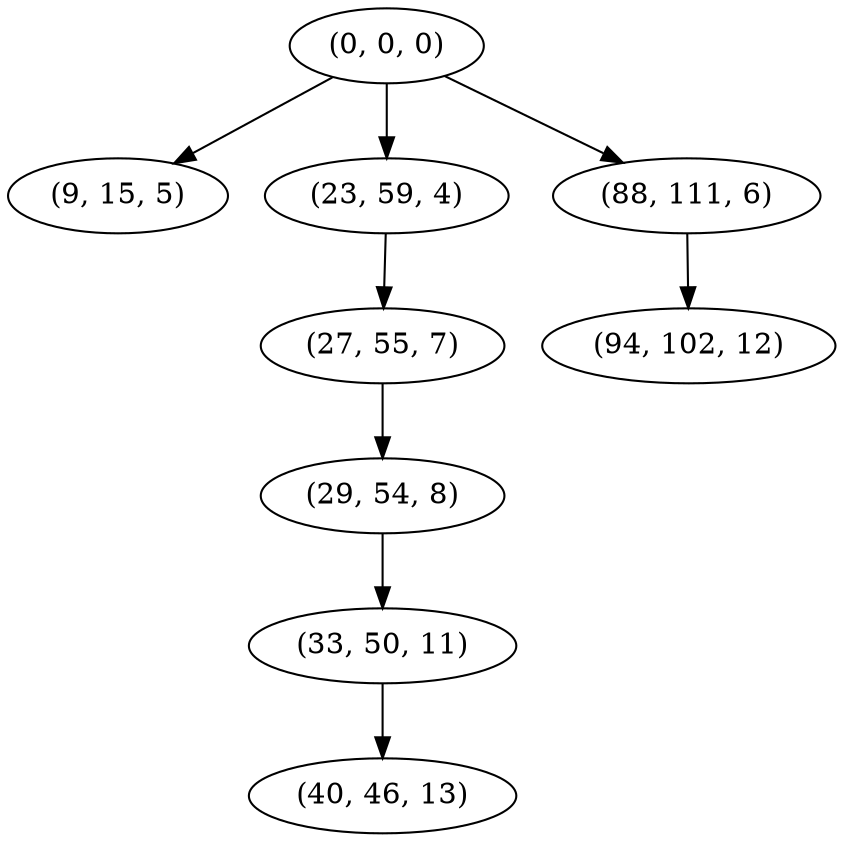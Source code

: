 digraph tree {
    "(0, 0, 0)";
    "(9, 15, 5)";
    "(23, 59, 4)";
    "(27, 55, 7)";
    "(29, 54, 8)";
    "(33, 50, 11)";
    "(40, 46, 13)";
    "(88, 111, 6)";
    "(94, 102, 12)";
    "(0, 0, 0)" -> "(9, 15, 5)";
    "(0, 0, 0)" -> "(23, 59, 4)";
    "(0, 0, 0)" -> "(88, 111, 6)";
    "(23, 59, 4)" -> "(27, 55, 7)";
    "(27, 55, 7)" -> "(29, 54, 8)";
    "(29, 54, 8)" -> "(33, 50, 11)";
    "(33, 50, 11)" -> "(40, 46, 13)";
    "(88, 111, 6)" -> "(94, 102, 12)";
}

